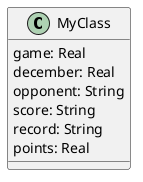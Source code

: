 @startuml "2143068214"


class MyClass{
  game: Real
  december: Real
  opponent: String
  score: String
  record: String
  points: Real
}




@enduml